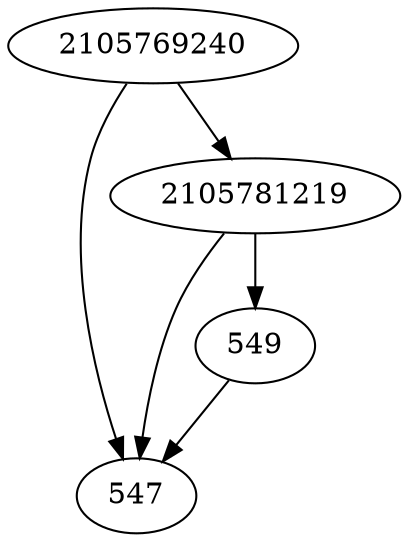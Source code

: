 strict digraph  {
2105769240;
547;
549;
2105781219;
2105769240 -> 547;
2105769240 -> 2105781219;
549 -> 547;
2105781219 -> 547;
2105781219 -> 549;
}
